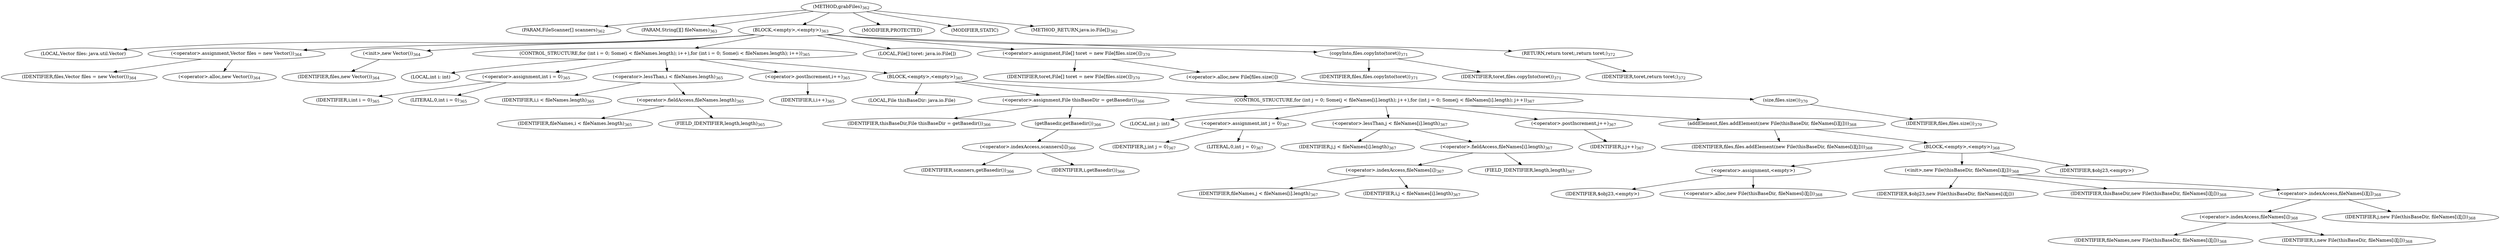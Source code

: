 digraph "grabFiles" {  
"967" [label = <(METHOD,grabFiles)<SUB>362</SUB>> ]
"968" [label = <(PARAM,FileScanner[] scanners)<SUB>362</SUB>> ]
"969" [label = <(PARAM,String[][] fileNames)<SUB>363</SUB>> ]
"970" [label = <(BLOCK,&lt;empty&gt;,&lt;empty&gt;)<SUB>363</SUB>> ]
"46" [label = <(LOCAL,Vector files: java.util.Vector)> ]
"971" [label = <(&lt;operator&gt;.assignment,Vector files = new Vector())<SUB>364</SUB>> ]
"972" [label = <(IDENTIFIER,files,Vector files = new Vector())<SUB>364</SUB>> ]
"973" [label = <(&lt;operator&gt;.alloc,new Vector())<SUB>364</SUB>> ]
"974" [label = <(&lt;init&gt;,new Vector())<SUB>364</SUB>> ]
"45" [label = <(IDENTIFIER,files,new Vector())<SUB>364</SUB>> ]
"975" [label = <(CONTROL_STRUCTURE,for (int i = 0; Some(i &lt; fileNames.length); i++),for (int i = 0; Some(i &lt; fileNames.length); i++))<SUB>365</SUB>> ]
"976" [label = <(LOCAL,int i: int)> ]
"977" [label = <(&lt;operator&gt;.assignment,int i = 0)<SUB>365</SUB>> ]
"978" [label = <(IDENTIFIER,i,int i = 0)<SUB>365</SUB>> ]
"979" [label = <(LITERAL,0,int i = 0)<SUB>365</SUB>> ]
"980" [label = <(&lt;operator&gt;.lessThan,i &lt; fileNames.length)<SUB>365</SUB>> ]
"981" [label = <(IDENTIFIER,i,i &lt; fileNames.length)<SUB>365</SUB>> ]
"982" [label = <(&lt;operator&gt;.fieldAccess,fileNames.length)<SUB>365</SUB>> ]
"983" [label = <(IDENTIFIER,fileNames,i &lt; fileNames.length)<SUB>365</SUB>> ]
"984" [label = <(FIELD_IDENTIFIER,length,length)<SUB>365</SUB>> ]
"985" [label = <(&lt;operator&gt;.postIncrement,i++)<SUB>365</SUB>> ]
"986" [label = <(IDENTIFIER,i,i++)<SUB>365</SUB>> ]
"987" [label = <(BLOCK,&lt;empty&gt;,&lt;empty&gt;)<SUB>365</SUB>> ]
"988" [label = <(LOCAL,File thisBaseDir: java.io.File)> ]
"989" [label = <(&lt;operator&gt;.assignment,File thisBaseDir = getBasedir())<SUB>366</SUB>> ]
"990" [label = <(IDENTIFIER,thisBaseDir,File thisBaseDir = getBasedir())<SUB>366</SUB>> ]
"991" [label = <(getBasedir,getBasedir())<SUB>366</SUB>> ]
"992" [label = <(&lt;operator&gt;.indexAccess,scanners[i])<SUB>366</SUB>> ]
"993" [label = <(IDENTIFIER,scanners,getBasedir())<SUB>366</SUB>> ]
"994" [label = <(IDENTIFIER,i,getBasedir())<SUB>366</SUB>> ]
"995" [label = <(CONTROL_STRUCTURE,for (int j = 0; Some(j &lt; fileNames[i].length); j++),for (int j = 0; Some(j &lt; fileNames[i].length); j++))<SUB>367</SUB>> ]
"996" [label = <(LOCAL,int j: int)> ]
"997" [label = <(&lt;operator&gt;.assignment,int j = 0)<SUB>367</SUB>> ]
"998" [label = <(IDENTIFIER,j,int j = 0)<SUB>367</SUB>> ]
"999" [label = <(LITERAL,0,int j = 0)<SUB>367</SUB>> ]
"1000" [label = <(&lt;operator&gt;.lessThan,j &lt; fileNames[i].length)<SUB>367</SUB>> ]
"1001" [label = <(IDENTIFIER,j,j &lt; fileNames[i].length)<SUB>367</SUB>> ]
"1002" [label = <(&lt;operator&gt;.fieldAccess,fileNames[i].length)<SUB>367</SUB>> ]
"1003" [label = <(&lt;operator&gt;.indexAccess,fileNames[i])<SUB>367</SUB>> ]
"1004" [label = <(IDENTIFIER,fileNames,j &lt; fileNames[i].length)<SUB>367</SUB>> ]
"1005" [label = <(IDENTIFIER,i,j &lt; fileNames[i].length)<SUB>367</SUB>> ]
"1006" [label = <(FIELD_IDENTIFIER,length,length)<SUB>367</SUB>> ]
"1007" [label = <(&lt;operator&gt;.postIncrement,j++)<SUB>367</SUB>> ]
"1008" [label = <(IDENTIFIER,j,j++)<SUB>367</SUB>> ]
"1009" [label = <(addElement,files.addElement(new File(thisBaseDir, fileNames[i][j])))<SUB>368</SUB>> ]
"1010" [label = <(IDENTIFIER,files,files.addElement(new File(thisBaseDir, fileNames[i][j])))<SUB>368</SUB>> ]
"1011" [label = <(BLOCK,&lt;empty&gt;,&lt;empty&gt;)<SUB>368</SUB>> ]
"1012" [label = <(&lt;operator&gt;.assignment,&lt;empty&gt;)> ]
"1013" [label = <(IDENTIFIER,$obj23,&lt;empty&gt;)> ]
"1014" [label = <(&lt;operator&gt;.alloc,new File(thisBaseDir, fileNames[i][j]))<SUB>368</SUB>> ]
"1015" [label = <(&lt;init&gt;,new File(thisBaseDir, fileNames[i][j]))<SUB>368</SUB>> ]
"1016" [label = <(IDENTIFIER,$obj23,new File(thisBaseDir, fileNames[i][j]))> ]
"1017" [label = <(IDENTIFIER,thisBaseDir,new File(thisBaseDir, fileNames[i][j]))<SUB>368</SUB>> ]
"1018" [label = <(&lt;operator&gt;.indexAccess,fileNames[i][j])<SUB>368</SUB>> ]
"1019" [label = <(&lt;operator&gt;.indexAccess,fileNames[i])<SUB>368</SUB>> ]
"1020" [label = <(IDENTIFIER,fileNames,new File(thisBaseDir, fileNames[i][j]))<SUB>368</SUB>> ]
"1021" [label = <(IDENTIFIER,i,new File(thisBaseDir, fileNames[i][j]))<SUB>368</SUB>> ]
"1022" [label = <(IDENTIFIER,j,new File(thisBaseDir, fileNames[i][j]))<SUB>368</SUB>> ]
"1023" [label = <(IDENTIFIER,$obj23,&lt;empty&gt;)> ]
"1024" [label = <(LOCAL,File[] toret: java.io.File[])> ]
"1025" [label = <(&lt;operator&gt;.assignment,File[] toret = new File[files.size()])<SUB>370</SUB>> ]
"1026" [label = <(IDENTIFIER,toret,File[] toret = new File[files.size()])<SUB>370</SUB>> ]
"1027" [label = <(&lt;operator&gt;.alloc,new File[files.size()])> ]
"1028" [label = <(size,files.size())<SUB>370</SUB>> ]
"1029" [label = <(IDENTIFIER,files,files.size())<SUB>370</SUB>> ]
"1030" [label = <(copyInto,files.copyInto(toret))<SUB>371</SUB>> ]
"1031" [label = <(IDENTIFIER,files,files.copyInto(toret))<SUB>371</SUB>> ]
"1032" [label = <(IDENTIFIER,toret,files.copyInto(toret))<SUB>371</SUB>> ]
"1033" [label = <(RETURN,return toret;,return toret;)<SUB>372</SUB>> ]
"1034" [label = <(IDENTIFIER,toret,return toret;)<SUB>372</SUB>> ]
"1035" [label = <(MODIFIER,PROTECTED)> ]
"1036" [label = <(MODIFIER,STATIC)> ]
"1037" [label = <(METHOD_RETURN,java.io.File[])<SUB>362</SUB>> ]
  "967" -> "968" 
  "967" -> "969" 
  "967" -> "970" 
  "967" -> "1035" 
  "967" -> "1036" 
  "967" -> "1037" 
  "970" -> "46" 
  "970" -> "971" 
  "970" -> "974" 
  "970" -> "975" 
  "970" -> "1024" 
  "970" -> "1025" 
  "970" -> "1030" 
  "970" -> "1033" 
  "971" -> "972" 
  "971" -> "973" 
  "974" -> "45" 
  "975" -> "976" 
  "975" -> "977" 
  "975" -> "980" 
  "975" -> "985" 
  "975" -> "987" 
  "977" -> "978" 
  "977" -> "979" 
  "980" -> "981" 
  "980" -> "982" 
  "982" -> "983" 
  "982" -> "984" 
  "985" -> "986" 
  "987" -> "988" 
  "987" -> "989" 
  "987" -> "995" 
  "989" -> "990" 
  "989" -> "991" 
  "991" -> "992" 
  "992" -> "993" 
  "992" -> "994" 
  "995" -> "996" 
  "995" -> "997" 
  "995" -> "1000" 
  "995" -> "1007" 
  "995" -> "1009" 
  "997" -> "998" 
  "997" -> "999" 
  "1000" -> "1001" 
  "1000" -> "1002" 
  "1002" -> "1003" 
  "1002" -> "1006" 
  "1003" -> "1004" 
  "1003" -> "1005" 
  "1007" -> "1008" 
  "1009" -> "1010" 
  "1009" -> "1011" 
  "1011" -> "1012" 
  "1011" -> "1015" 
  "1011" -> "1023" 
  "1012" -> "1013" 
  "1012" -> "1014" 
  "1015" -> "1016" 
  "1015" -> "1017" 
  "1015" -> "1018" 
  "1018" -> "1019" 
  "1018" -> "1022" 
  "1019" -> "1020" 
  "1019" -> "1021" 
  "1025" -> "1026" 
  "1025" -> "1027" 
  "1027" -> "1028" 
  "1028" -> "1029" 
  "1030" -> "1031" 
  "1030" -> "1032" 
  "1033" -> "1034" 
}
